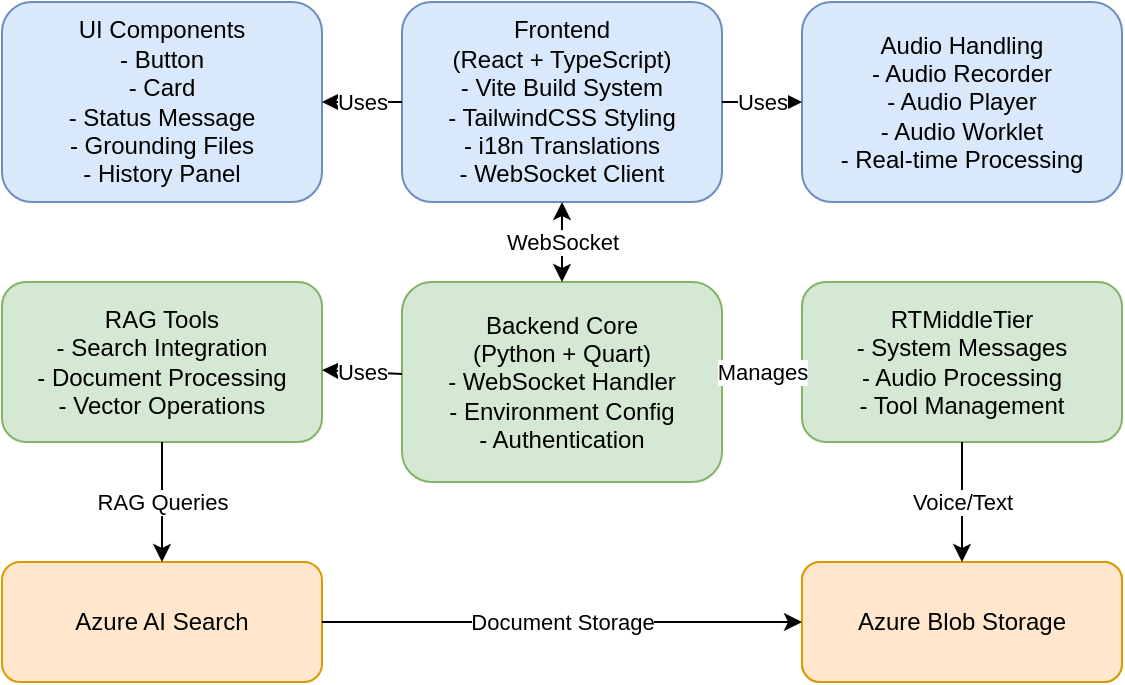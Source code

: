 <mxfile version="24.7.17">
  <diagram id="architecture" name="Architecture">
    <mxGraphModel dx="1434" dy="836" grid="1" gridSize="10" guides="1" tooltips="1" connect="1" arrows="1" fold="1" page="1" pageScale="1" pageWidth="850" pageHeight="1100" math="0" shadow="0">
      <root>
        <mxCell id="0" />
        <mxCell id="1" parent="0" />
        <mxCell id="2" value="Frontend&#xa;(React + TypeScript)&#xa;- Vite Build System&#xa;- TailwindCSS Styling&#xa;- i18n Translations&#xa;- WebSocket Client" style="rounded=1;whiteSpace=wrap;html=1;fillColor=#dae8fc;strokeColor=#6c8ebf;" parent="1" vertex="1">
          <mxGeometry x="320" y="40" width="160" height="100" as="geometry" />
        </mxCell>
        <mxCell id="21" value="UI Components&#xa;- Button&#xa;- Card&#xa;- Status Message&#xa;- Grounding Files&#xa;- History Panel" style="rounded=1;whiteSpace=wrap;html=1;fillColor=#dae8fc;strokeColor=#6c8ebf;" vertex="1" parent="1">
          <mxGeometry x="120" y="40" width="160" height="100" as="geometry" />
        </mxCell>
        <mxCell id="22" value="Audio Handling&#xa;- Audio Recorder&#xa;- Audio Player&#xa;- Audio Worklet&#xa;- Real-time Processing" style="rounded=1;whiteSpace=wrap;html=1;fillColor=#dae8fc;strokeColor=#6c8ebf;" vertex="1" parent="1">
          <mxGeometry x="520" y="40" width="160" height="100" as="geometry" />
        </mxCell>
        <mxCell id="23" value="Uses" style="endArrow=classic;html=1;rounded=0;" edge="1" parent="1" source="2" target="21">
          <mxGeometry width="50" height="50" relative="1" as="geometry" />
        </mxCell>
        <mxCell id="24" value="Uses" style="endArrow=classic;html=1;rounded=0;" edge="1" parent="1" source="2" target="22">
          <mxGeometry width="50" height="50" relative="1" as="geometry" />
        </mxCell>
        <mxCell id="3" value="Backend Core&#xa;(Python + Quart)&#xa;- WebSocket Handler&#xa;- Environment Config&#xa;- Authentication" style="rounded=1;whiteSpace=wrap;html=1;fillColor=#d5e8d4;strokeColor=#82b366;" parent="1" vertex="1">
          <mxGeometry x="320" y="180" width="160" height="100" as="geometry" />
        </mxCell>
        <mxCell id="31" value="RTMiddleTier&#xa;- System Messages&#xa;- Audio Processing&#xa;- Tool Management" style="rounded=1;whiteSpace=wrap;html=1;fillColor=#d5e8d4;strokeColor=#82b366;" vertex="1" parent="1">
          <mxGeometry x="520" y="180" width="160" height="80" as="geometry" />
        </mxCell>
        <mxCell id="32" value="RAG Tools&#xa;- Search Integration&#xa;- Document Processing&#xa;- Vector Operations" style="rounded=1;whiteSpace=wrap;html=1;fillColor=#d5e8d4;strokeColor=#82b366;" vertex="1" parent="1">
          <mxGeometry x="120" y="180" width="160" height="80" as="geometry" />
        </mxCell>
        <mxCell id="4" value="Azure OpenAI&#xa;(GPT-4 Realtime)" style="rounded=1;whiteSpace=wrap;html=1;fillColor=#ffe6cc;strokeColor=#d79b00;" vertex="1" parent="1">
          <mxGeometry x="520" y="320" width="160" height="60" as="geometry" />
        </mxCell>
        <mxCell id="5" value="Azure AI Search" style="rounded=1;whiteSpace=wrap;html=1;fillColor=#ffe6cc;strokeColor=#d79b00;" vertex="1" parent="1">
          <mxGeometry x="120" y="320" width="160" height="60" as="geometry" />
        </mxCell>
        <mxCell id="6" value="Azure Blob Storage" style="rounded=1;whiteSpace=wrap;html=1;fillColor=#ffe6cc;strokeColor=#d79b00;" vertex="1" parent="1">
          <mxGeometry x="520" y="320" width="160" height="60" as="geometry" />
        </mxCell>
        <mxCell id="7" value="WebSocket" style="endArrow=classic;startArrow=classic;html=1;rounded=0;" edge="1" parent="1" source="3" target="2">
          <mxGeometry width="50" height="50" relative="1" as="geometry" />
        </mxCell>
        <mxCell id="33" value="Manages" style="endArrow=classic;html=1;rounded=0;" edge="1" parent="1" source="3" target="31">
          <mxGeometry width="50" height="50" relative="1" as="geometry" />
        </mxCell>
        <mxCell id="34" value="Uses" style="endArrow=classic;html=1;rounded=0;" edge="1" parent="1" source="3" target="32">
          <mxGeometry width="50" height="50" relative="1" as="geometry" />
        </mxCell>
        <mxCell id="8" value="Voice/Text" style="endArrow=classic;html=1;rounded=0;" edge="1" parent="1" source="31" target="4">
          <mxGeometry width="50" height="50" relative="1" as="geometry" />
        </mxCell>
        <mxCell id="9" value="RAG Queries" style="endArrow=classic;html=1;rounded=0;" edge="1" parent="1" source="32" target="5">
          <mxGeometry width="50" height="50" relative="1" as="geometry" />
        </mxCell>
        <mxCell id="10" value="Document Storage" style="endArrow=classic;html=1;rounded=0;" edge="1" parent="1" source="5" target="6">
          <mxGeometry width="50" height="50" relative="1" as="geometry" />
        </mxCell>
      </root>
    </mxGraphModel>
  </diagram>
</mxfile>
